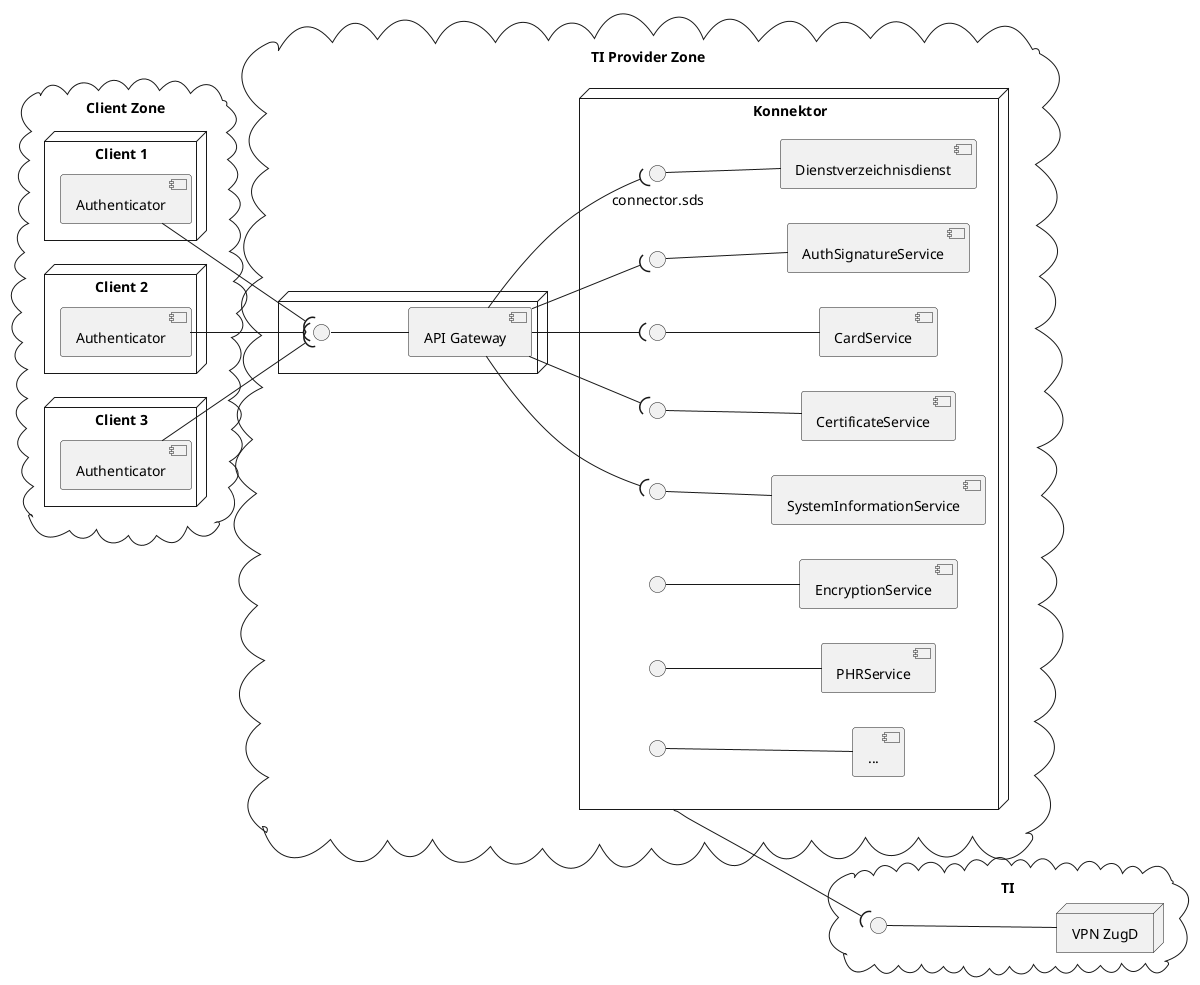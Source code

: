 @startuml
'https://plantuml.com/component-diagram
left to right direction

cloud "TI Provider Zone"{
    node "Konnektor" {
      connector.sds -- [Dienstverzeichnisdienst]

      interface auth as " "
      auth -- [AuthSignatureService]

      interface card as " "
      card -- [CardService]

      interface cert as " "
      cert -- [CertificateService]

      interface sysinfo as " "
      sysinfo -- [SystemInformationService]

      interface encif as " "
      component encs as "EncryptionService"
      encif -- encs

      interface phrif as " "
      component phrs as "PHRService"
      phrif -- phrs

      interface etcif as " "
      component etc as "..."
      etcif -- etc

    }

    node {
       component apigw as [API Gateway]
       interface  apigw_auth as " "
       apigw_auth -- apigw
    }
}

cloud "Client Zone" {
    node client1 as "Client 1" {
        component auth1 as [Authenticator]
    }
    node client2  as "Client 2"  {
        component auth2 as [Authenticator]
    }
    node client3  as "Client 3"  {
        component auth3 as [Authenticator]
    }
}

cloud "TI" {
    node vpn as "VPN ZugD"
    interface vpnif as " "
    vpnif -- vpn
}

apigw --( connector.sds
apigw --( auth
apigw --( card
apigw --( cert
apigw --( sysinfo

auth1 --( apigw_auth
auth2 --( apigw_auth
auth3 --( apigw_auth

Konnektor -d-( vpnif
@enduml